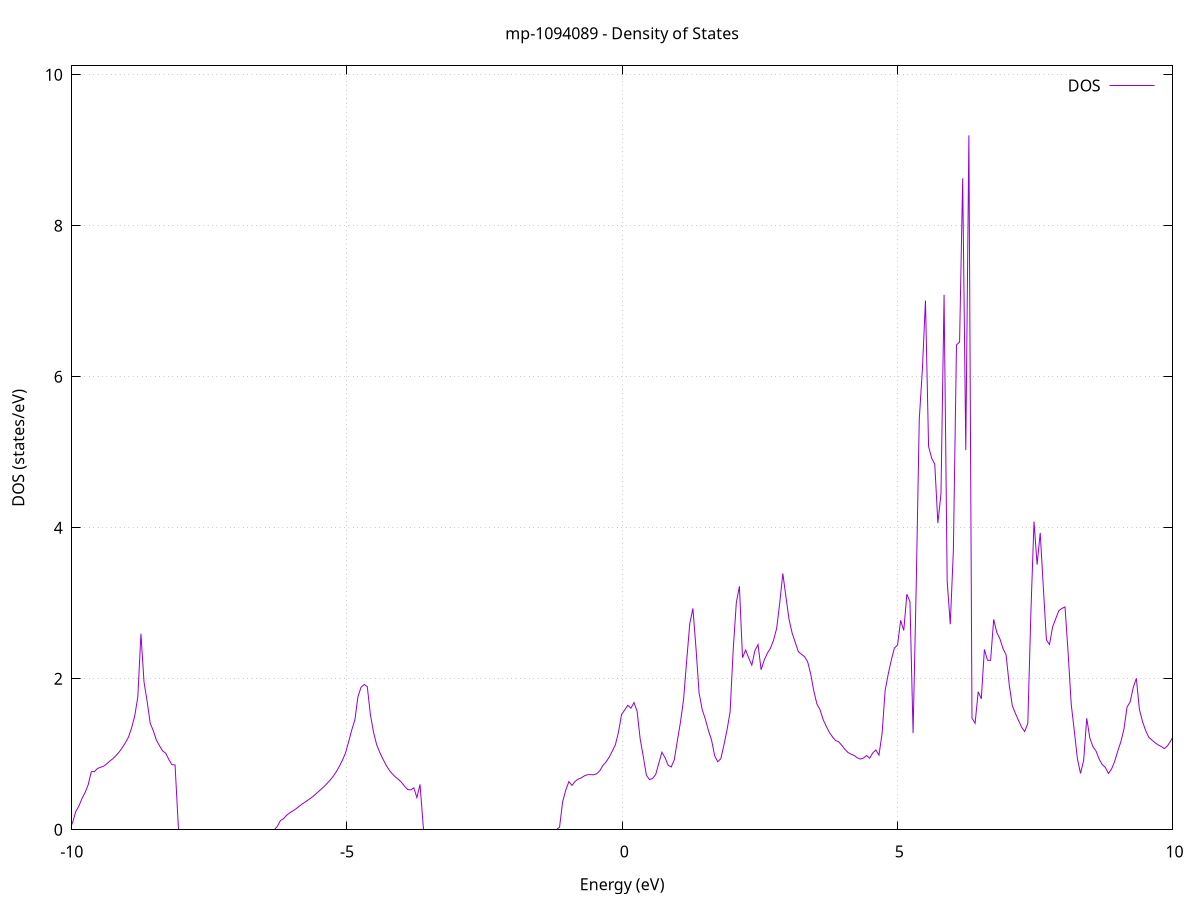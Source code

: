 set title 'mp-1094089 - Density of States'
set xlabel 'Energy (eV)'
set ylabel 'DOS (states/eV)'
set grid
set xrange [-10:10]
set yrange [0:10.119]
set xzeroaxis lt -1
set terminal png size 800,600
set output 'mp-1094089_dos_gnuplot.png'
plot '-' using 1:2 with lines title 'DOS'
-61.427000 0.000000
-61.370600 0.000000
-61.314300 0.000000
-61.258000 0.000000
-61.201600 0.000000
-61.145300 0.000000
-61.088900 0.000000
-61.032600 0.000000
-60.976200 0.000000
-60.919900 0.000000
-60.863500 0.000000
-60.807200 0.000000
-60.750800 0.000000
-60.694500 0.000000
-60.638200 0.000000
-60.581800 0.000000
-60.525500 0.000000
-60.469100 0.000000
-60.412800 0.000000
-60.356400 0.000000
-60.300100 0.000000
-60.243700 0.000000
-60.187400 0.000000
-60.131000 0.000000
-60.074700 0.000000
-60.018400 0.000000
-59.962000 0.000000
-59.905700 0.000000
-59.849300 0.000000
-59.793000 0.000000
-59.736600 0.000000
-59.680300 0.000000
-59.623900 0.000000
-59.567600 0.000000
-59.511200 0.000000
-59.454900 0.000000
-59.398600 0.000000
-59.342200 0.000000
-59.285900 0.000000
-59.229500 0.000000
-59.173200 0.000000
-59.116800 0.000000
-59.060500 0.000000
-59.004100 0.000000
-58.947800 0.000000
-58.891400 0.000000
-58.835100 0.000000
-58.778800 0.000000
-58.722400 0.000000
-58.666100 0.000000
-58.609700 0.000000
-58.553400 0.000000
-58.497000 0.000000
-58.440700 0.000000
-58.384300 0.000000
-58.328000 0.000000
-58.271600 0.000000
-58.215300 0.000000
-58.159000 0.000000
-58.102600 0.000000
-58.046300 0.000000
-57.989900 0.000000
-57.933600 0.000000
-57.877200 0.000000
-57.820900 0.000000
-57.764500 0.000000
-57.708200 0.000000
-57.651800 0.000000
-57.595500 0.000000
-57.539200 0.000000
-57.482800 0.000000
-57.426500 0.000000
-57.370100 0.000000
-57.313800 0.000000
-57.257400 0.000000
-57.201100 0.000000
-57.144700 0.000000
-57.088400 0.000000
-57.032000 0.000000
-56.975700 0.000000
-56.919300 0.000000
-56.863000 0.000000
-56.806700 0.000000
-56.750300 0.000000
-56.694000 0.000000
-56.637600 0.000000
-56.581300 0.000000
-56.524900 0.000000
-56.468600 0.000000
-56.412200 0.000000
-56.355900 0.000000
-56.299500 0.000000
-56.243200 0.000000
-56.186900 0.000000
-56.130500 0.000000
-56.074200 0.000000
-56.017800 0.000000
-55.961500 0.000000
-55.905100 0.000000
-55.848800 0.000000
-55.792400 0.000000
-55.736100 0.000000
-55.679700 0.000000
-55.623400 0.000000
-55.567100 0.000000
-55.510700 0.000000
-55.454400 0.000000
-55.398000 0.000000
-55.341700 0.000000
-55.285300 0.000000
-55.229000 0.000000
-55.172600 0.000000
-55.116300 0.000000
-55.059900 0.000000
-55.003600 0.000000
-54.947300 0.000000
-54.890900 0.000000
-54.834600 0.000000
-54.778200 0.000000
-54.721900 0.000000
-54.665500 0.000000
-54.609200 0.000000
-54.552800 0.000000
-54.496500 0.000000
-54.440100 0.000000
-54.383800 0.000000
-54.327500 0.000000
-54.271100 0.000000
-54.214800 0.000000
-54.158400 0.000000
-54.102100 0.000000
-54.045700 0.000000
-53.989400 0.000000
-53.933000 0.000000
-53.876700 0.000000
-53.820300 0.000000
-53.764000 0.000000
-53.707700 0.000000
-53.651300 0.000000
-53.595000 0.000000
-53.538600 0.000000
-53.482300 0.000000
-53.425900 0.000000
-53.369600 0.000000
-53.313200 0.000000
-53.256900 0.000000
-53.200500 0.000000
-53.144200 0.000000
-53.087900 0.000000
-53.031500 0.000000
-52.975200 0.000000
-52.918800 0.000000
-52.862500 0.000000
-52.806100 0.000000
-52.749800 0.000000
-52.693400 0.000000
-52.637100 0.000000
-52.580700 0.000000
-52.524400 0.000000
-52.468100 0.000000
-52.411700 0.000000
-52.355400 0.000000
-52.299000 0.000000
-52.242700 0.000000
-52.186300 0.000000
-52.130000 0.000000
-52.073600 0.000000
-52.017300 0.000000
-51.960900 0.000000
-51.904600 0.000000
-51.848300 0.000000
-51.791900 0.000000
-51.735600 0.000000
-51.679200 0.000000
-51.622900 0.000000
-51.566500 0.000000
-51.510200 0.000000
-51.453800 0.000000
-51.397500 0.000000
-51.341100 0.000000
-51.284800 0.000000
-51.228500 0.000000
-51.172100 0.000000
-51.115800 0.000000
-51.059400 0.000000
-51.003100 0.000000
-50.946700 0.000000
-50.890400 0.000000
-50.834000 0.000000
-50.777700 0.000000
-50.721300 0.000000
-50.665000 0.000000
-50.608600 0.000000
-50.552300 0.000000
-50.496000 0.000000
-50.439600 0.000000
-50.383300 0.000000
-50.326900 0.000000
-50.270600 0.000000
-50.214200 0.000000
-50.157900 0.000000
-50.101500 0.000000
-50.045200 0.000000
-49.988800 0.000000
-49.932500 0.000000
-49.876200 0.000000
-49.819800 0.000000
-49.763500 0.000000
-49.707100 0.000000
-49.650800 0.000000
-49.594400 0.000000
-49.538100 0.000000
-49.481700 0.000000
-49.425400 0.000000
-49.369000 0.000000
-49.312700 0.000000
-49.256400 0.000000
-49.200000 0.000000
-49.143700 0.000000
-49.087300 0.000000
-49.031000 0.000000
-48.974600 0.000000
-48.918300 0.000000
-48.861900 0.000000
-48.805600 0.000000
-48.749200 0.000000
-48.692900 0.000000
-48.636600 0.000000
-48.580200 0.000000
-48.523900 0.000000
-48.467500 0.000000
-48.411200 0.000000
-48.354800 0.000000
-48.298500 0.000000
-48.242100 0.000000
-48.185800 0.000000
-48.129400 0.000000
-48.073100 0.000000
-48.016800 0.000000
-47.960400 0.000000
-47.904100 0.000000
-47.847700 0.000000
-47.791400 0.000000
-47.735000 0.000000
-47.678700 0.000000
-47.622300 0.000000
-47.566000 0.000000
-47.509600 0.000000
-47.453300 0.000000
-47.397000 0.000000
-47.340600 0.000000
-47.284300 0.000000
-47.227900 0.000000
-47.171600 0.000000
-47.115200 0.000000
-47.058900 0.000000
-47.002500 0.000000
-46.946200 0.000000
-46.889800 0.000000
-46.833500 0.000000
-46.777200 0.000000
-46.720800 0.000000
-46.664500 0.000000
-46.608100 0.000000
-46.551800 0.000000
-46.495400 0.000000
-46.439100 0.000000
-46.382700 0.000000
-46.326400 0.000000
-46.270000 0.000000
-46.213700 0.000000
-46.157400 0.000000
-46.101000 0.000000
-46.044700 0.000000
-45.988300 0.000000
-45.932000 0.000000
-45.875600 0.000000
-45.819300 0.000000
-45.762900 0.000000
-45.706600 0.000000
-45.650200 0.000000
-45.593900 0.000000
-45.537600 0.000000
-45.481200 0.000000
-45.424900 0.000000
-45.368500 0.000000
-45.312200 0.000000
-45.255800 0.000000
-45.199500 0.000000
-45.143100 0.000000
-45.086800 0.000000
-45.030400 0.000000
-44.974100 0.000000
-44.917700 0.000000
-44.861400 0.000000
-44.805100 0.000000
-44.748700 0.000000
-44.692400 0.000000
-44.636000 0.000000
-44.579700 0.000000
-44.523300 0.000000
-44.467000 0.000000
-44.410600 0.000000
-44.354300 0.000000
-44.297900 0.000000
-44.241600 0.000000
-44.185300 0.000000
-44.128900 0.000000
-44.072600 0.000000
-44.016200 0.000000
-43.959900 0.000000
-43.903500 0.000000
-43.847200 0.000000
-43.790800 0.000000
-43.734500 0.000000
-43.678100 0.000000
-43.621800 0.000000
-43.565500 0.000000
-43.509100 0.000000
-43.452800 0.000000
-43.396400 0.000000
-43.340100 0.000000
-43.283700 0.000000
-43.227400 0.000000
-43.171000 0.000000
-43.114700 0.000000
-43.058300 0.000000
-43.002000 0.000000
-42.945700 0.000000
-42.889300 0.000000
-42.833000 0.000000
-42.776600 0.000000
-42.720300 0.000000
-42.663900 0.000000
-42.607600 0.000000
-42.551200 0.000000
-42.494900 0.000000
-42.438500 0.000000
-42.382200 0.000000
-42.325900 0.000000
-42.269500 0.000000
-42.213200 0.000000
-42.156800 0.000000
-42.100500 0.000000
-42.044100 0.000000
-41.987800 0.000000
-41.931400 0.000000
-41.875100 0.000000
-41.818700 0.000000
-41.762400 0.000000
-41.706100 0.000000
-41.649700 0.000000
-41.593400 0.000000
-41.537000 0.000000
-41.480700 0.000000
-41.424300 0.000000
-41.368000 0.000000
-41.311600 0.000000
-41.255300 0.000000
-41.198900 0.000000
-41.142600 0.000000
-41.086300 0.000000
-41.029900 0.000000
-40.973600 0.000000
-40.917200 0.000000
-40.860900 0.000000
-40.804500 0.000000
-40.748200 0.000000
-40.691800 0.000000
-40.635500 0.000000
-40.579100 0.000000
-40.522800 0.000000
-40.466500 0.000000
-40.410100 0.000000
-40.353800 0.000000
-40.297400 0.000000
-40.241100 0.000000
-40.184700 0.000000
-40.128400 0.000000
-40.072000 0.000000
-40.015700 0.000000
-39.959300 0.000000
-39.903000 0.000000
-39.846700 0.000000
-39.790300 0.000000
-39.734000 0.000000
-39.677600 0.000000
-39.621300 0.000000
-39.564900 0.000000
-39.508600 0.000000
-39.452200 0.000000
-39.395900 0.000000
-39.339500 0.000000
-39.283200 0.000000
-39.226900 0.000000
-39.170500 0.000000
-39.114200 0.000000
-39.057800 0.000000
-39.001500 0.000000
-38.945100 0.000000
-38.888800 0.000000
-38.832400 0.000000
-38.776100 0.000000
-38.719700 0.000000
-38.663400 0.000000
-38.607000 0.000000
-38.550700 0.000000
-38.494400 0.000000
-38.438000 0.000000
-38.381700 0.000000
-38.325300 0.000000
-38.269000 0.000000
-38.212600 0.000000
-38.156300 0.000000
-38.099900 0.000000
-38.043600 0.000000
-37.987200 0.000000
-37.930900 0.000000
-37.874600 0.000000
-37.818200 0.000000
-37.761900 0.000000
-37.705500 0.000000
-37.649200 0.000000
-37.592800 0.000000
-37.536500 0.000000
-37.480100 0.000000
-37.423800 0.000000
-37.367400 0.000000
-37.311100 0.000000
-37.254800 0.000000
-37.198400 0.000000
-37.142100 0.000000
-37.085700 0.000000
-37.029400 0.000000
-36.973000 0.000000
-36.916700 0.000000
-36.860300 0.000000
-36.804000 0.000000
-36.747600 0.000000
-36.691300 0.000000
-36.635000 0.000000
-36.578600 0.000000
-36.522300 0.000000
-36.465900 0.000000
-36.409600 0.000000
-36.353200 0.000000
-36.296900 0.000000
-36.240500 0.000000
-36.184200 0.000000
-36.127800 0.000000
-36.071500 0.000000
-36.015200 0.000000
-35.958800 0.000000
-35.902500 0.000000
-35.846100 0.000000
-35.789800 0.000000
-35.733400 0.000000
-35.677100 0.000000
-35.620700 0.000000
-35.564400 0.000000
-35.508000 0.000000
-35.451700 0.000000
-35.395400 0.000000
-35.339000 0.000000
-35.282700 0.000000
-35.226300 0.000000
-35.170000 0.000000
-35.113600 0.000000
-35.057300 0.000000
-35.000900 0.000000
-34.944600 0.000000
-34.888200 0.000000
-34.831900 0.000000
-34.775600 0.000000
-34.719200 0.000000
-34.662900 0.000000
-34.606500 0.000000
-34.550200 0.000000
-34.493800 0.000000
-34.437500 0.000000
-34.381100 0.000000
-34.324800 0.000000
-34.268400 0.000000
-34.212100 0.000000
-34.155800 0.000000
-34.099400 0.000000
-34.043100 0.000000
-33.986700 0.000000
-33.930400 0.000000
-33.874000 0.000000
-33.817700 0.000000
-33.761300 0.000000
-33.705000 0.000000
-33.648600 0.000000
-33.592300 0.000000
-33.536000 0.000000
-33.479600 0.000000
-33.423300 0.000000
-33.366900 0.000000
-33.310600 0.000000
-33.254200 0.000000
-33.197900 0.000000
-33.141500 0.000000
-33.085200 0.000000
-33.028800 0.000000
-32.972500 0.000000
-32.916200 0.000000
-32.859800 0.000000
-32.803500 0.000000
-32.747100 0.000000
-32.690800 0.000000
-32.634400 0.000000
-32.578100 0.000000
-32.521700 0.000000
-32.465400 0.000000
-32.409000 0.000000
-32.352700 0.000000
-32.296300 0.000000
-32.240000 0.000000
-32.183700 0.000000
-32.127300 0.000000
-32.071000 0.000000
-32.014600 0.000000
-31.958300 0.000000
-31.901900 0.000000
-31.845600 0.000000
-31.789200 0.000000
-31.732900 0.000000
-31.676500 0.000000
-31.620200 0.000000
-31.563900 0.000000
-31.507500 0.000000
-31.451200 0.000000
-31.394800 0.000000
-31.338500 0.000000
-31.282100 0.000000
-31.225800 0.000000
-31.169400 0.000000
-31.113100 0.000000
-31.056700 0.000000
-31.000400 0.000000
-30.944100 0.000000
-30.887700 0.000000
-30.831400 0.000000
-30.775000 0.000000
-30.718700 0.000000
-30.662300 0.000000
-30.606000 0.000000
-30.549600 0.000000
-30.493300 0.000000
-30.436900 0.000000
-30.380600 0.000000
-30.324300 0.000000
-30.267900 0.000000
-30.211600 0.000000
-30.155200 0.000000
-30.098900 0.000000
-30.042500 0.000000
-29.986200 0.000000
-29.929800 0.000000
-29.873500 0.000000
-29.817100 0.000000
-29.760800 0.000000
-29.704500 0.000000
-29.648100 0.000000
-29.591800 0.000000
-29.535400 0.000000
-29.479100 0.000000
-29.422700 0.000000
-29.366400 0.000000
-29.310000 0.000000
-29.253700 0.000000
-29.197300 0.000000
-29.141000 0.000000
-29.084700 0.000000
-29.028300 0.000000
-28.972000 0.000000
-28.915600 0.000000
-28.859300 0.000000
-28.802900 0.000000
-28.746600 0.000000
-28.690200 0.000000
-28.633900 0.000000
-28.577500 0.000000
-28.521200 0.000000
-28.464900 0.000000
-28.408500 0.000000
-28.352200 0.000000
-28.295800 0.000000
-28.239500 0.000000
-28.183100 0.000000
-28.126800 0.000000
-28.070400 0.000000
-28.014100 0.000000
-27.957700 0.000000
-27.901400 0.000000
-27.845100 0.000000
-27.788700 0.000000
-27.732400 0.000000
-27.676000 0.000000
-27.619700 0.000000
-27.563300 0.000000
-27.507000 0.000000
-27.450600 0.000000
-27.394300 0.000000
-27.337900 0.000000
-27.281600 0.000000
-27.225300 0.000000
-27.168900 0.000000
-27.112600 0.000000
-27.056200 0.000000
-26.999900 0.000000
-26.943500 0.000000
-26.887200 0.000000
-26.830800 0.000000
-26.774500 0.000000
-26.718100 0.000000
-26.661800 0.000000
-26.605500 0.000000
-26.549100 0.000000
-26.492800 0.000000
-26.436400 0.000000
-26.380100 0.000000
-26.323700 0.000000
-26.267400 0.000000
-26.211000 0.000000
-26.154700 0.000000
-26.098300 0.000000
-26.042000 0.000000
-25.985600 0.000000
-25.929300 0.000000
-25.873000 0.000000
-25.816600 0.000000
-25.760300 0.000000
-25.703900 0.000000
-25.647600 0.000000
-25.591200 0.000000
-25.534900 0.000000
-25.478500 0.000000
-25.422200 0.000000
-25.365800 0.000000
-25.309500 0.000000
-25.253200 0.000000
-25.196800 0.000000
-25.140500 0.000000
-25.084100 0.000000
-25.027800 0.000000
-24.971400 0.000000
-24.915100 0.000000
-24.858700 0.000000
-24.802400 0.000000
-24.746000 0.000000
-24.689700 0.000000
-24.633400 0.000000
-24.577000 0.000000
-24.520700 0.000000
-24.464300 0.000000
-24.408000 0.000000
-24.351600 0.000000
-24.295300 0.000000
-24.238900 0.000000
-24.182600 0.000000
-24.126200 0.000000
-24.069900 0.000000
-24.013600 0.000000
-23.957200 0.000000
-23.900900 0.000000
-23.844500 0.000000
-23.788200 0.000000
-23.731800 0.000000
-23.675500 0.000000
-23.619100 0.000000
-23.562800 0.000000
-23.506400 0.000000
-23.450100 0.000000
-23.393800 0.000000
-23.337400 0.000000
-23.281100 0.000000
-23.224700 0.000000
-23.168400 0.000000
-23.112000 0.000000
-23.055700 0.000000
-22.999300 0.000000
-22.943000 0.000000
-22.886600 0.000000
-22.830300 0.000000
-22.774000 0.000000
-22.717600 0.000000
-22.661300 0.000000
-22.604900 0.000000
-22.548600 0.000000
-22.492200 0.000000
-22.435900 0.000000
-22.379500 0.000000
-22.323200 0.000000
-22.266800 0.000000
-22.210500 0.000000
-22.154200 0.000000
-22.097800 0.000000
-22.041500 0.000000
-21.985100 0.000000
-21.928800 0.000000
-21.872400 0.000000
-21.816100 0.000000
-21.759700 0.000000
-21.703400 0.000000
-21.647000 0.000000
-21.590700 0.000000
-21.534400 0.000000
-21.478000 0.000000
-21.421700 0.000000
-21.365300 0.000000
-21.309000 0.000000
-21.252600 0.000000
-21.196300 0.000000
-21.139900 0.000000
-21.083600 0.000000
-21.027200 0.000000
-20.970900 0.000000
-20.914600 0.000000
-20.858200 0.000000
-20.801900 0.000000
-20.745500 0.000000
-20.689200 0.000000
-20.632800 0.000000
-20.576500 0.000000
-20.520100 0.000000
-20.463800 0.000000
-20.407400 0.000000
-20.351100 0.000000
-20.294700 0.000000
-20.238400 0.000000
-20.182100 0.000000
-20.125700 0.000000
-20.069400 0.000000
-20.013000 0.000000
-19.956700 0.000000
-19.900300 0.000000
-19.844000 0.000000
-19.787600 0.000000
-19.731300 0.000000
-19.674900 0.000000
-19.618600 0.000000
-19.562300 0.000000
-19.505900 0.000000
-19.449600 0.000000
-19.393200 0.000000
-19.336900 0.000000
-19.280500 0.000000
-19.224200 0.000000
-19.167800 0.000000
-19.111500 0.000000
-19.055100 0.000000
-18.998800 0.000000
-18.942500 0.000000
-18.886100 0.000000
-18.829800 0.000000
-18.773400 0.000000
-18.717100 0.000000
-18.660700 0.000000
-18.604400 0.000000
-18.548000 0.000000
-18.491700 0.000000
-18.435300 0.000000
-18.379000 0.000000
-18.322700 0.000000
-18.266300 0.000000
-18.210000 0.000000
-18.153600 0.000000
-18.097300 0.000000
-18.040900 0.000000
-17.984600 0.000000
-17.928200 0.000000
-17.871900 0.000000
-17.815500 0.000000
-17.759200 0.000000
-17.702900 0.000000
-17.646500 0.000000
-17.590200 0.000000
-17.533800 0.000000
-17.477500 0.000000
-17.421100 0.000000
-17.364800 0.000000
-17.308400 0.000000
-17.252100 0.000000
-17.195700 0.000000
-17.139400 0.000000
-17.083100 0.000000
-17.026700 0.000000
-16.970400 0.000000
-16.914000 0.000000
-16.857700 0.000000
-16.801300 0.000000
-16.745000 0.000000
-16.688600 0.000000
-16.632300 0.000000
-16.575900 0.000000
-16.519600 0.000000
-16.463300 0.000000
-16.406900 0.000000
-16.350600 0.000000
-16.294200 0.000000
-16.237900 0.000000
-16.181500 0.000000
-16.125200 0.000000
-16.068800 0.000000
-16.012500 0.000000
-15.956100 0.000000
-15.899800 0.000000
-15.843500 0.000000
-15.787100 0.000000
-15.730800 0.000000
-15.674400 0.000000
-15.618100 0.000000
-15.561700 0.000000
-15.505400 0.000000
-15.449000 0.000000
-15.392700 0.000000
-15.336300 0.000000
-15.280000 0.000000
-15.223700 0.000000
-15.167300 0.000000
-15.111000 0.000000
-15.054600 0.000000
-14.998300 0.000000
-14.941900 0.000000
-14.885600 0.000000
-14.829200 0.000000
-14.772900 0.000000
-14.716500 0.000000
-14.660200 0.000000
-14.603900 0.000000
-14.547500 0.000000
-14.491200 0.000000
-14.434800 0.000000
-14.378500 0.000000
-14.322100 0.000000
-14.265800 0.000000
-14.209400 0.000000
-14.153100 0.000000
-14.096700 0.000000
-14.040400 0.000000
-13.984000 0.000000
-13.927700 0.000000
-13.871400 0.000000
-13.815000 0.000000
-13.758700 0.000000
-13.702300 0.000000
-13.646000 0.000000
-13.589600 0.000000
-13.533300 0.000000
-13.476900 0.000000
-13.420600 0.000000
-13.364200 0.000000
-13.307900 0.000000
-13.251600 0.000000
-13.195200 0.000000
-13.138900 0.000000
-13.082500 0.000000
-13.026200 0.000000
-12.969800 0.000000
-12.913500 0.000000
-12.857100 0.000000
-12.800800 0.000000
-12.744400 0.000000
-12.688100 0.000000
-12.631800 0.000000
-12.575400 0.000000
-12.519100 0.000000
-12.462700 0.000000
-12.406400 0.000000
-12.350000 0.000000
-12.293700 0.000000
-12.237300 0.000000
-12.181000 0.000000
-12.124600 0.000000
-12.068300 0.000000
-12.012000 0.000000
-11.955600 0.000000
-11.899300 0.000000
-11.842900 0.000000
-11.786600 0.000000
-11.730200 0.000000
-11.673900 0.000000
-11.617500 0.000000
-11.561200 0.000000
-11.504800 0.000000
-11.448500 0.000000
-11.392200 0.000000
-11.335800 0.000000
-11.279500 0.000000
-11.223100 0.000000
-11.166800 0.000000
-11.110400 0.000000
-11.054100 0.000000
-10.997700 0.000000
-10.941400 0.000000
-10.885000 0.000000
-10.828700 0.000000
-10.772400 0.000000
-10.716000 0.000000
-10.659700 0.000000
-10.603300 0.000000
-10.547000 0.000000
-10.490600 0.000000
-10.434300 0.000000
-10.377900 0.000000
-10.321600 0.000000
-10.265200 0.000000
-10.208900 0.000000
-10.152600 0.000000
-10.096200 0.000000
-10.039900 0.000000
-9.983500 0.098300
-9.927200 0.242600
-9.870800 0.314700
-9.814500 0.414200
-9.758100 0.493500
-9.701800 0.597200
-9.645400 0.769500
-9.589100 0.770500
-9.532800 0.812400
-9.476400 0.827900
-9.420100 0.842400
-9.363700 0.874800
-9.307400 0.910600
-9.251000 0.943900
-9.194700 0.984200
-9.138300 1.030900
-9.082000 1.088400
-9.025600 1.152900
-8.969300 1.228100
-8.913000 1.350500
-8.856600 1.507000
-8.800300 1.760500
-8.743900 2.597300
-8.687600 1.957000
-8.631200 1.703000
-8.574900 1.410300
-8.518500 1.311400
-8.462200 1.186400
-8.405800 1.112600
-8.349500 1.044000
-8.293200 1.014800
-8.236800 0.931200
-8.180500 0.861600
-8.124100 0.859400
-8.067800 0.000000
-8.011400 0.000000
-7.955100 0.000000
-7.898700 0.000000
-7.842400 0.000000
-7.786000 0.000000
-7.729700 0.000000
-7.673300 0.000000
-7.617000 0.000000
-7.560700 0.000000
-7.504300 0.000000
-7.448000 0.000000
-7.391600 0.000000
-7.335300 0.000000
-7.278900 0.000000
-7.222600 0.000000
-7.166200 0.000000
-7.109900 0.000000
-7.053500 0.000000
-6.997200 0.000000
-6.940900 0.000000
-6.884500 0.000000
-6.828200 0.000000
-6.771800 0.000000
-6.715500 0.000000
-6.659100 0.000000
-6.602800 0.000000
-6.546400 0.000000
-6.490100 0.000000
-6.433700 0.000000
-6.377400 0.000000
-6.321100 0.000000
-6.264700 0.045400
-6.208400 0.123100
-6.152000 0.148100
-6.095700 0.193300
-6.039300 0.224400
-5.983000 0.249700
-5.926600 0.278100
-5.870300 0.309700
-5.813900 0.342700
-5.757600 0.368000
-5.701300 0.396900
-5.644900 0.426300
-5.588600 0.460200
-5.532200 0.496700
-5.475900 0.532900
-5.419500 0.571500
-5.363200 0.612700
-5.306800 0.657300
-5.250500 0.708000
-5.194100 0.769200
-5.137800 0.841100
-5.081500 0.922600
-5.025100 1.019400
-4.968800 1.168700
-4.912400 1.323000
-4.856100 1.457100
-4.799700 1.766900
-4.743400 1.888600
-4.687000 1.925300
-4.630700 1.895200
-4.574300 1.524600
-4.518000 1.294400
-4.461700 1.129800
-4.405300 1.026700
-4.349000 0.940900
-4.292600 0.860900
-4.236300 0.794400
-4.179900 0.742900
-4.123600 0.701800
-4.067200 0.668300
-4.010900 0.629700
-3.954500 0.578000
-3.898200 0.533300
-3.841900 0.527700
-3.785500 0.555000
-3.729200 0.425100
-3.672800 0.600800
-3.616500 0.000000
-3.560100 0.000000
-3.503800 0.000000
-3.447400 0.000000
-3.391100 0.000000
-3.334700 0.000000
-3.278400 0.000000
-3.222100 0.000000
-3.165700 0.000000
-3.109400 0.000000
-3.053000 0.000000
-2.996700 0.000000
-2.940300 0.000000
-2.884000 0.000000
-2.827600 0.000000
-2.771300 0.000000
-2.714900 0.000000
-2.658600 0.000000
-2.602300 0.000000
-2.545900 0.000000
-2.489600 0.000000
-2.433200 0.000000
-2.376900 0.000000
-2.320500 0.000000
-2.264200 0.000000
-2.207800 0.000000
-2.151500 0.000000
-2.095100 0.000000
-2.038800 0.000000
-1.982500 0.000000
-1.926100 0.000000
-1.869800 0.000000
-1.813400 0.000000
-1.757100 0.000000
-1.700700 0.000000
-1.644400 0.000000
-1.588000 0.000000
-1.531700 0.000000
-1.475300 0.000000
-1.419000 0.000000
-1.362600 0.000000
-1.306300 0.000000
-1.250000 0.000000
-1.193600 0.000000
-1.137300 0.034900
-1.080900 0.371700
-1.024600 0.523800
-0.968200 0.638300
-0.911900 0.587100
-0.855500 0.640800
-0.799200 0.671500
-0.742800 0.687600
-0.686500 0.714100
-0.630200 0.729300
-0.573800 0.730600
-0.517500 0.727500
-0.461100 0.742000
-0.404800 0.783400
-0.348400 0.853700
-0.292100 0.898100
-0.235700 0.961800
-0.179400 1.041300
-0.123000 1.126000
-0.066700 1.292700
-0.010400 1.528500
0.046000 1.586000
0.102300 1.648600
0.158700 1.610600
0.215000 1.684800
0.271400 1.573200
0.327700 1.201800
0.384100 0.971600
0.440400 0.722800
0.496800 0.664100
0.553100 0.680700
0.609400 0.731000
0.665800 0.880400
0.722100 1.027200
0.778500 0.956600
0.834800 0.856400
0.891200 0.831300
0.947500 0.926700
1.003900 1.183500
1.060200 1.427800
1.116600 1.729200
1.172900 2.244300
1.229200 2.731900
1.285600 2.932700
1.341900 2.405400
1.398300 1.809900
1.454600 1.593100
1.511000 1.466100
1.567300 1.316500
1.623700 1.190600
1.680000 0.983500
1.736400 0.901600
1.792700 0.940500
1.849000 1.121300
1.905400 1.322400
1.961700 1.561800
2.018100 2.388300
2.074400 3.006300
2.130800 3.225700
2.187100 2.279400
2.243500 2.381900
2.299800 2.275000
2.356200 2.180500
2.412500 2.373700
2.468800 2.454400
2.525200 2.119800
2.581500 2.247200
2.637900 2.338000
2.694200 2.403800
2.750600 2.511300
2.806900 2.665400
2.863300 3.003600
2.919600 3.395000
2.976000 3.086300
3.032300 2.788400
3.088600 2.606200
3.145000 2.483800
3.201300 2.359400
3.257700 2.324900
3.314000 2.293000
3.370400 2.225600
3.426700 2.062500
3.483100 1.837100
3.539400 1.665200
3.595800 1.590300
3.652100 1.459500
3.708400 1.371200
3.764800 1.289400
3.821100 1.232000
3.877500 1.182200
3.933800 1.165900
3.990200 1.119700
4.046500 1.066000
4.102900 1.024000
4.159200 1.001700
4.215600 0.985100
4.271900 0.952900
4.328300 0.936300
4.384600 0.950400
4.440900 0.983100
4.497300 0.948000
4.553600 1.016900
4.610000 1.057700
4.666300 0.988900
4.722700 1.272400
4.779000 1.846200
4.835400 2.065500
4.891700 2.251500
4.948100 2.408700
5.004400 2.447300
5.060700 2.774100
5.117100 2.639900
5.173400 3.120300
5.229800 3.020200
5.286100 1.280100
5.342500 3.200700
5.398800 5.435500
5.455200 6.097200
5.511500 7.009900
5.567900 5.076800
5.624200 4.922300
5.680500 4.842800
5.736900 4.062300
5.793200 4.449500
5.849600 7.086800
5.905900 3.291700
5.962300 2.722300
6.018600 3.703600
6.075000 6.422200
6.131300 6.461800
6.187700 8.629600
6.244000 5.028500
6.300300 9.199100
6.356700 1.479500
6.413000 1.410400
6.469400 1.828200
6.525700 1.734900
6.582100 2.389100
6.638400 2.245600
6.694800 2.244500
6.751100 2.786900
6.807500 2.613900
6.863800 2.529900
6.920100 2.401400
6.976500 2.316000
7.032800 1.925800
7.089200 1.644200
7.145500 1.541600
7.201900 1.449000
7.258200 1.359100
7.314600 1.301200
7.370900 1.409300
7.427300 2.888400
7.483600 4.081600
7.539900 3.513300
7.596300 3.932500
7.652600 3.216400
7.709000 2.515200
7.765300 2.454400
7.821700 2.687500
7.878000 2.795300
7.934400 2.902100
7.990700 2.932500
8.047100 2.951800
8.103400 2.345700
8.159700 1.664700
8.216100 1.305900
8.272400 0.938900
8.328800 0.746300
8.385100 0.916300
8.441500 1.477400
8.497800 1.216200
8.554200 1.101700
8.610500 1.042700
8.666900 0.936900
8.723200 0.863700
8.779500 0.825700
8.835900 0.745700
8.892200 0.805000
8.948600 0.903400
9.004900 1.041700
9.061300 1.165200
9.117600 1.332000
9.174000 1.624400
9.230300 1.694000
9.286700 1.884900
9.343000 2.006200
9.399300 1.591300
9.455700 1.431800
9.512000 1.315700
9.568400 1.225700
9.624700 1.189800
9.681100 1.153800
9.737400 1.125000
9.793800 1.104200
9.850100 1.074800
9.906500 1.110100
9.962800 1.171700
10.019100 1.244300
10.075500 1.037100
10.131800 1.010400
10.188200 0.925000
10.244500 0.917900
10.300900 0.868600
10.357200 0.672200
10.413600 0.412300
10.469900 0.362300
10.526300 0.365500
10.582600 0.369200
10.639000 0.373400
10.695300 0.376800
10.751600 0.379700
10.808000 0.382200
10.864300 0.384300
10.920700 0.382100
10.977000 0.386500
11.033400 0.391100
11.089700 0.396100
11.146100 0.403600
11.202400 0.413100
11.258800 0.423800
11.315100 0.435500
11.371400 0.448000
11.427800 0.461200
11.484100 0.475800
11.540500 0.530400
11.596800 0.584800
11.653200 0.615200
11.709500 0.658300
11.765900 0.704200
11.822200 0.763900
11.878600 0.828700
11.934900 0.882700
11.991200 0.903300
12.047600 0.957300
12.103900 1.028700
12.160300 1.155100
12.216600 1.290400
12.273000 1.397500
12.329300 1.449300
12.385700 1.513300
12.442000 1.597400
12.498400 1.694300
12.554700 1.716000
12.611000 1.619200
12.667400 1.463300
12.723700 1.275200
12.780100 1.072600
12.836400 1.041100
12.892800 1.075700
12.949100 0.983700
13.005500 0.990300
13.061800 1.006600
13.118200 1.029400
13.174500 1.027700
13.230800 1.034000
13.287200 1.064900
13.343500 1.121900
13.399900 1.130000
13.456200 1.141900
13.512600 1.143000
13.568900 1.127300
13.625300 1.110800
13.681600 1.109300
13.738000 1.138300
13.794300 1.224600
13.850600 1.286500
13.907000 1.276700
13.963300 1.234100
14.019700 1.172100
14.076000 1.232700
14.132400 1.779800
14.188700 1.867300
14.245100 1.902800
14.301400 1.903900
14.357800 1.817400
14.414100 1.770000
14.470400 1.723300
14.526800 1.694400
14.583100 1.680500
14.639500 1.663800
14.695800 1.651800
14.752200 1.663200
14.808500 1.689000
14.864900 1.724600
14.921200 1.753000
14.977600 1.785700
15.033900 1.806000
15.090200 1.974200
15.146600 2.131500
15.202900 2.366300
15.259300 2.358500
15.315600 2.132100
15.372000 2.141600
15.428300 2.121300
15.484700 2.054600
15.541000 2.013100
15.597400 1.563300
15.653700 1.542700
15.710000 1.443200
15.766400 1.436500
15.822700 1.550800
15.879100 1.555200
15.935400 1.394900
15.991800 1.272900
16.048100 1.174700
16.104500 1.180100
16.160800 1.165700
16.217200 1.300600
16.273500 1.525300
16.329800 1.696700
16.386200 1.762000
16.442500 1.713600
16.498900 1.319800
16.555200 1.397000
16.611600 1.440900
16.667900 1.506900
16.724300 1.514400
16.780600 1.554600
16.837000 1.890600
16.893300 2.459700
16.949700 2.614500
17.006000 2.411100
17.062300 2.126300
17.118700 2.067200
17.175000 2.083800
17.231400 2.199700
17.287700 2.117600
17.344100 2.064700
17.400400 2.135600
17.456800 2.032500
17.513100 1.842900
17.569500 1.620200
17.625800 1.416600
17.682100 1.324600
17.738500 1.229700
17.794800 1.124700
17.851200 1.059000
17.907500 1.017400
17.963900 1.011000
18.020200 1.107200
18.076600 1.271500
18.132900 1.728400
18.189300 2.244400
18.245600 2.049900
18.301900 1.978100
18.358300 2.003500
18.414600 2.032500
18.471000 2.085800
18.527300 2.133500
18.583700 2.101100
18.640000 2.170400
18.696400 2.245400
18.752700 2.217100
18.809100 2.227800
18.865400 2.052200
18.921700 1.977300
18.978100 1.931200
19.034400 1.831300
19.090800 1.678700
19.147100 1.549500
19.203500 1.355200
19.259800 1.242600
19.316200 1.136400
19.372500 1.024900
19.428900 0.931500
19.485200 0.895400
19.541500 0.864500
19.597900 0.853700
19.654200 0.904600
19.710600 0.994700
19.766900 1.133900
19.823300 1.349500
19.879600 1.736200
19.936000 2.104900
19.992300 2.356600
20.048700 2.645300
20.105000 2.534900
20.161300 2.097800
20.217700 1.913400
20.274000 1.882100
20.330400 1.659100
20.386700 1.496600
20.443100 1.447800
20.499400 1.429800
20.555800 1.574800
20.612100 1.570400
20.668500 1.416000
20.724800 1.359700
20.781100 1.320700
20.837500 1.337400
20.893800 1.393500
20.950200 1.403600
21.006500 1.446200
21.062900 1.472700
21.119200 1.531700
21.175600 1.587500
21.231900 1.609300
21.288300 1.598600
21.344600 1.620800
21.400900 1.681900
21.457300 1.806600
21.513600 1.688100
21.570000 1.572700
21.626300 1.522500
21.682700 1.544600
21.739000 1.578400
21.795400 1.589300
21.851700 1.523500
21.908100 1.473700
21.964400 1.454800
22.020700 1.457300
22.077100 1.474000
22.133400 1.532700
22.189800 1.622400
22.246100 1.706600
22.302500 1.744300
22.358800 1.755300
22.415200 1.752300
22.471500 1.722500
22.527900 1.673600
22.584200 1.700000
22.640500 1.737400
22.696900 1.812700
22.753200 1.910400
22.809600 1.929100
22.865900 1.905300
22.922300 1.869400
22.978600 1.909400
23.035000 1.928500
23.091300 1.935900
23.147700 1.921800
23.204000 1.898100
23.260400 1.872100
23.316700 1.840700
23.373000 1.854600
23.429400 1.906300
23.485700 1.949500
23.542100 1.989300
23.598400 2.082300
23.654800 2.162900
23.711100 2.099100
23.767500 1.987900
23.823800 2.078000
23.880200 1.873200
23.936500 1.730500
23.992800 1.700300
24.049200 1.712900
24.105500 1.856100
24.161900 1.866600
24.218200 1.654100
24.274600 1.522600
24.330900 1.474200
24.387300 1.452200
24.443600 1.579000
24.500000 1.542800
24.556300 1.497100
24.612600 1.511700
24.669000 1.563800
24.725300 1.617100
24.781700 1.643300
24.838000 1.630300
24.894400 1.619800
24.950700 1.641300
25.007100 1.631000
25.063400 1.651500
25.119800 1.752000
25.176100 1.931100
25.232400 1.990300
25.288800 1.985600
25.345100 1.956400
25.401500 1.971600
25.457800 1.957400
25.514200 1.878300
25.570500 1.918900
25.626900 1.925600
25.683200 1.805800
25.739600 1.809600
25.795900 1.752200
25.852200 1.650500
25.908600 1.610500
25.964900 1.626200
26.021300 1.636000
26.077600 1.669000
26.134000 1.741100
26.190300 1.886300
26.246700 2.001700
26.303000 1.824700
26.359400 2.339200
26.415700 2.243300
26.472000 2.244300
26.528400 2.056700
26.584700 1.848100
26.641100 1.757800
26.697400 1.720200
26.753800 1.689800
26.810100 1.716500
26.866500 1.767600
26.922800 1.920700
26.979200 1.999000
27.035500 1.995100
27.091800 1.993000
27.148200 1.820400
27.204500 1.668100
27.260900 1.632300
27.317200 1.668600
27.373600 1.732400
27.429900 1.646100
27.486300 1.674500
27.542600 1.690700
27.599000 1.722500
27.655300 1.708100
27.711600 1.680600
27.768000 1.731700
27.824300 1.713800
27.880700 1.508600
27.937000 1.531300
27.993400 1.664500
28.049700 1.798700
28.106100 1.821000
28.162400 1.927300
28.218800 1.992500
28.275100 2.092000
28.331400 2.100800
28.387800 2.126000
28.444100 2.180500
28.500500 2.368600
28.556800 2.354200
28.613200 2.180900
28.669500 2.088500
28.725900 2.005600
28.782200 1.965900
28.838600 1.940000
28.894900 1.954700
28.951300 1.871600
29.007600 1.810000
29.063900 1.797300
29.120300 1.729700
29.176600 1.589300
29.233000 1.524200
29.289300 1.524700
29.345700 1.463200
29.402000 1.555900
29.458400 1.613400
29.514700 1.608600
29.571100 1.604000
29.627400 1.629000
29.683700 1.683200
29.740100 1.969100
29.796400 1.990900
29.852800 1.937200
29.909100 2.007000
29.965500 2.037200
30.021800 2.218500
30.078200 2.240800
30.134500 2.258000
30.190900 2.298200
30.247200 2.386300
30.303500 2.515700
30.359900 2.534300
30.416200 2.462100
30.472600 2.227000
30.528900 2.348400
30.585300 2.278300
30.641600 2.458500
30.698000 2.225700
30.754300 2.356500
30.810700 2.545000
30.867000 2.455500
30.923300 2.388200
30.979700 2.096000
31.036000 1.672300
31.092400 1.573700
31.148700 1.448600
31.205100 1.386300
31.261400 1.344900
31.317800 1.303500
31.374100 1.353200
31.430500 1.503300
31.486800 1.640400
31.543100 1.690400
31.599500 1.774700
31.655800 1.930000
31.712200 2.179900
31.768500 2.212900
31.824900 2.300300
31.881200 2.316900
31.937600 2.319500
31.993900 2.358400
32.050300 2.296000
32.106600 2.268300
32.162900 2.122200
32.219300 2.150900
32.275600 2.073000
32.332000 1.821400
32.388300 1.536300
32.444700 1.423900
32.501000 1.319700
32.557400 1.335900
32.613700 1.336900
32.670100 1.385200
32.726400 1.442500
32.782700 1.488400
32.839100 1.568900
32.895400 1.551600
32.951800 1.639800
33.008100 1.759200
33.064500 1.877800
33.120800 1.996700
33.177200 2.133300
33.233500 2.132800
33.289900 2.121700
33.346200 2.088800
33.402500 2.168600
33.458900 2.202200
33.515200 2.213100
33.571600 2.218700
33.627900 2.160400
33.684300 2.091800
33.740600 2.010900
33.797000 1.892600
33.853300 1.822800
33.909700 1.812200
33.966000 1.882800
34.022300 1.975000
34.078700 2.064700
34.135000 2.141700
34.191400 2.231300
34.247700 2.410000
34.304100 2.479400
34.360400 2.429900
34.416800 2.283400
34.473100 2.082400
34.529500 1.928600
34.585800 1.876300
34.642100 1.839200
34.698500 1.752500
34.754800 1.709600
34.811200 1.588800
34.867500 1.511900
34.923900 1.494100
34.980200 1.532600
35.036600 1.596500
35.092900 1.707500
35.149300 1.894700
35.205600 1.989900
35.262000 2.035500
35.318300 2.006400
35.374600 1.899700
35.431000 1.886300
35.487300 1.903100
35.543700 1.857000
35.600000 1.856400
35.656400 1.974900
35.712700 2.093600
35.769100 2.066500
35.825400 2.038700
35.881800 2.092400
35.938100 2.083500
35.994400 2.053900
36.050800 2.025800
36.107100 2.077200
36.163500 2.056000
36.219800 2.154900
36.276200 2.256000
36.332500 2.404700
36.388900 2.370300
36.445200 2.464900
36.501600 2.491100
36.557900 2.485400
36.614200 2.437900
36.670600 2.319100
36.726900 2.144000
36.783300 1.970400
36.839600 1.886700
36.896000 1.826800
36.952300 1.785300
37.008700 1.822500
37.065000 1.859400
37.121400 1.837500
37.177700 1.874200
37.234000 2.076400
37.290400 2.194600
37.346700 2.247400
37.403100 2.399900
37.459400 2.502100
37.515800 2.499200
37.572100 2.419100
37.628500 2.336300
37.684800 2.175100
37.741200 2.033800
37.797500 1.962400
37.853800 1.841300
37.910200 1.825800
37.966500 1.796100
38.022900 1.743900
38.079200 1.744800
38.135600 1.794000
38.191900 1.944400
38.248300 2.006700
38.304600 2.013500
38.361000 2.010700
38.417300 2.160900
38.473600 2.153700
38.530000 2.155300
38.586300 2.197800
38.642700 2.133300
38.699000 2.110500
38.755400 2.106200
38.811700 2.055600
38.868100 1.981600
38.924400 2.032500
38.980800 2.018300
39.037100 2.025500
39.093400 2.032500
39.149800 2.107500
39.206100 2.083600
39.262500 2.103900
39.318800 2.148300
39.375200 2.218500
39.431500 2.279900
39.487900 2.421700
39.544200 2.452400
39.600600 2.554100
39.656900 2.526500
39.713200 2.608700
39.769600 2.615000
39.825900 2.533200
39.882300 2.358800
39.938600 2.099200
39.995000 1.853600
40.051300 1.570100
40.107700 1.536700
40.164000 1.632400
40.220400 1.712400
40.276700 1.763800
40.333000 1.892200
40.389400 2.009300
40.445700 2.084000
40.502100 2.236000
40.558400 2.311700
40.614800 2.269200
40.671100 2.163700
40.727500 2.153900
40.783800 2.155200
40.840200 2.196600
40.896500 2.220900
40.952800 2.251600
41.009200 2.255100
41.065500 2.292300
41.121900 2.335500
41.178200 2.413700
41.234600 2.485400
41.290900 2.609100
41.347300 2.534700
41.403600 2.440600
41.460000 2.312700
41.516300 2.288900
41.572700 2.162400
41.629000 2.126400
41.685300 2.063500
41.741700 2.072900
41.798000 2.195900
41.854400 2.430600
41.910700 2.514300
41.967100 2.669600
42.023400 2.707300
42.079800 2.691700
42.136100 2.464500
42.192500 2.367400
42.248800 2.284600
42.305100 2.295900
42.361500 2.185400
42.417800 2.049500
42.474200 1.963500
42.530500 1.930000
42.586900 1.959800
42.643200 2.024000
42.699600 2.143700
42.755900 2.292100
42.812300 2.272500
42.868600 2.267300
42.924900 2.272000
42.981300 2.228900
43.037600 2.148900
43.094000 2.093400
43.150300 2.095700
43.206700 2.027100
43.263000 2.001000
43.319400 1.993200
43.375700 1.941100
43.432100 1.968000
43.488400 2.087900
43.544700 2.213900
43.601100 2.343700
43.657400 2.362900
43.713800 2.602400
43.770100 2.536600
43.826500 2.199900
43.882800 2.044600
43.939200 1.922500
43.995500 1.858500
44.051900 1.834300
44.108200 1.837700
44.164500 1.875900
44.220900 1.883500
44.277200 1.817800
44.333600 1.792600
44.389900 1.789600
44.446300 1.801700
44.502600 1.825200
44.559000 1.917300
44.615300 2.020500
44.671700 2.166600
44.728000 2.321400
44.784300 2.481700
44.840700 2.902600
44.897000 3.218300
44.953400 3.631500
45.009700 3.923900
45.066100 4.014400
45.122400 4.309200
45.178800 2.667800
45.235100 1.959700
45.291500 1.603900
45.347800 1.180900
45.404100 0.823700
45.460500 0.639900
45.516800 0.474800
45.573200 0.343800
45.629500 0.231800
45.685900 0.102600
45.742200 0.072000
45.798600 0.057500
45.854900 0.045100
45.911300 0.034000
45.967600 0.024400
46.023900 0.016200
46.080300 0.004700
46.136600 0.000000
46.193000 0.000000
46.249300 0.000000
46.305700 0.000000
46.362000 0.000000
46.418400 0.000000
46.474700 0.000000
46.531100 0.000000
46.587400 0.000000
46.643700 0.000000
46.700100 0.000000
46.756400 0.000000
46.812800 0.000000
46.869100 0.000000
46.925500 0.000000
46.981800 0.000000
47.038200 0.000000
47.094500 0.000000
47.150900 0.000000
47.207200 0.000000
47.263500 0.000000
47.319900 0.000000
47.376200 0.000000
47.432600 0.000000
47.488900 0.000000
47.545300 0.000000
47.601600 0.000000
47.658000 0.000000
47.714300 0.000000
47.770700 0.000000
47.827000 0.000000
47.883400 0.000000
47.939700 0.000000
47.996000 0.000000
48.052400 0.000000
48.108700 0.000000
48.165100 0.000000
48.221400 0.000000
48.277800 0.000000
48.334100 0.000000
48.390500 0.000000
48.446800 0.000000
48.503200 0.000000
48.559500 0.000000
48.615800 0.000000
48.672200 0.000000
48.728500 0.000000
48.784900 0.000000
48.841200 0.000000
48.897600 0.000000
48.953900 0.000000
49.010300 0.000000
49.066600 0.000000
49.123000 0.000000
49.179300 0.000000
49.235600 0.000000
49.292000 0.000000
49.348300 0.000000
49.404700 0.000000
49.461000 0.000000
49.517400 0.000000
49.573700 0.000000
49.630100 0.000000
49.686400 0.000000
49.742800 0.000000
49.799100 0.000000
49.855400 0.000000
49.911800 0.000000
49.968100 0.000000
50.024500 0.000000
50.080800 0.000000
50.137200 0.000000
50.193500 0.000000
50.249900 0.000000
50.306200 0.000000
50.362600 0.000000
50.418900 0.000000
50.475200 0.000000
50.531600 0.000000
50.587900 0.000000
50.644300 0.000000
50.700600 0.000000
50.757000 0.000000
50.813300 0.000000
50.869700 0.000000
50.926000 0.000000
50.982400 0.000000
51.038700 0.000000
51.095000 0.000000
51.151400 0.000000
51.207700 0.000000
51.264100 0.000000
e
